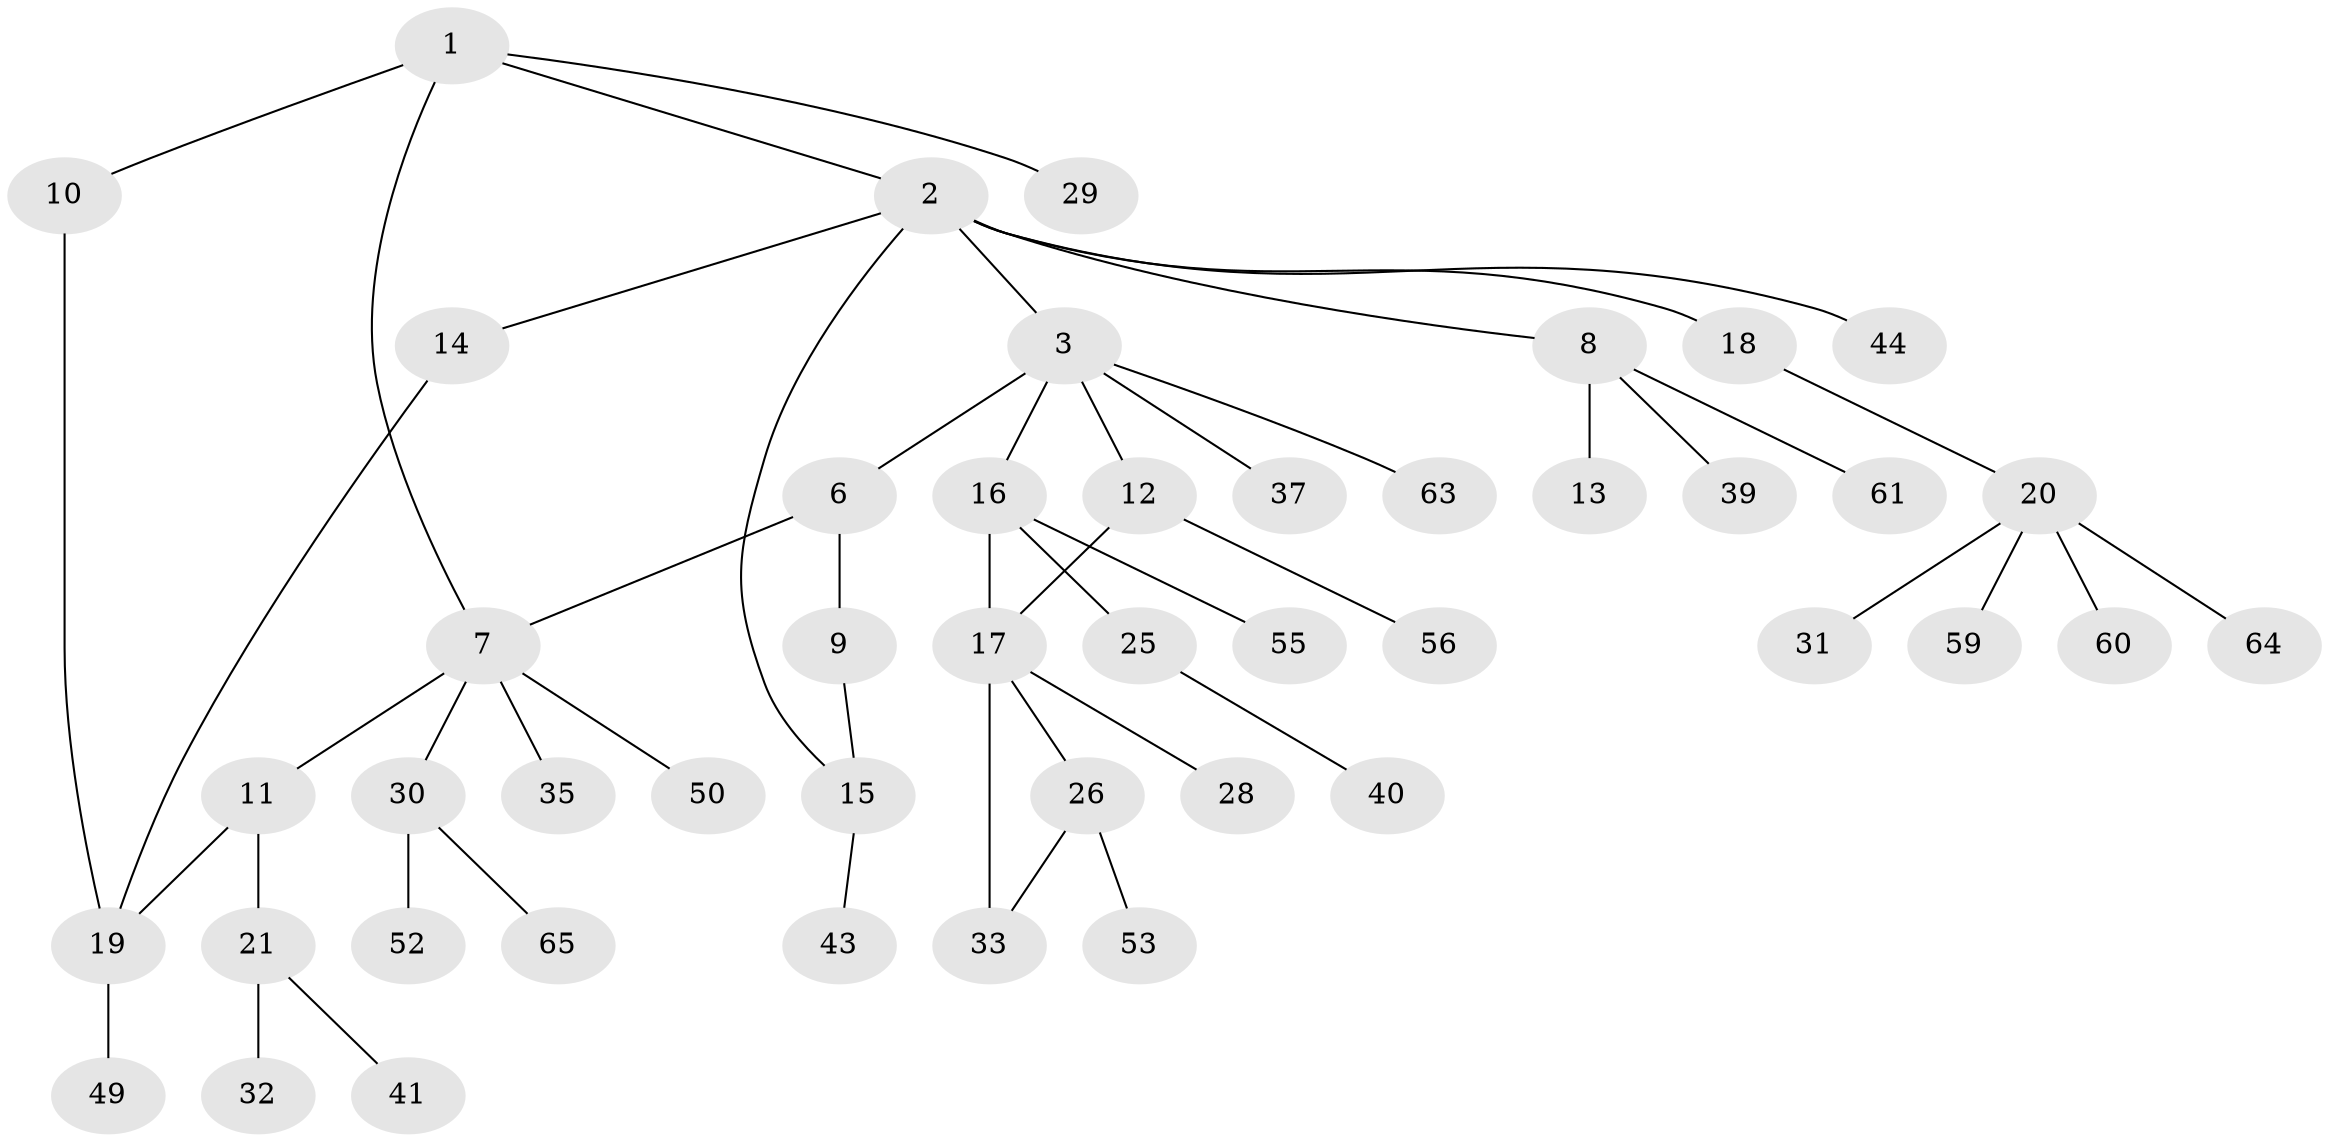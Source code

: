 // original degree distribution, {4: 0.06060606060606061, 6: 0.030303030303030304, 3: 0.16666666666666666, 5: 0.06060606060606061, 2: 0.24242424242424243, 1: 0.4393939393939394}
// Generated by graph-tools (version 1.1) at 2025/41/03/06/25 10:41:29]
// undirected, 46 vertices, 51 edges
graph export_dot {
graph [start="1"]
  node [color=gray90,style=filled];
  1 [super="+62"];
  2 [super="+5"];
  3 [super="+4"];
  6 [super="+45"];
  7 [super="+47"];
  8 [super="+54"];
  9;
  10;
  11;
  12 [super="+34"];
  13 [super="+48"];
  14 [super="+42"];
  15 [super="+23"];
  16 [super="+27"];
  17 [super="+22"];
  18;
  19 [super="+24"];
  20 [super="+51"];
  21 [super="+66"];
  25;
  26 [super="+36"];
  28;
  29;
  30 [super="+46"];
  31;
  32;
  33 [super="+38"];
  35;
  37;
  39;
  40 [super="+57"];
  41;
  43;
  44;
  49;
  50;
  52;
  53;
  55 [super="+58"];
  56;
  59;
  60;
  61;
  63;
  64;
  65;
  1 -- 2;
  1 -- 10;
  1 -- 29;
  1 -- 7;
  2 -- 3;
  2 -- 8;
  2 -- 18;
  2 -- 44;
  2 -- 14;
  2 -- 15;
  3 -- 63;
  3 -- 16;
  3 -- 37;
  3 -- 6;
  3 -- 12;
  6 -- 7;
  6 -- 9;
  7 -- 11;
  7 -- 30;
  7 -- 35;
  7 -- 50;
  8 -- 13;
  8 -- 39;
  8 -- 61;
  9 -- 15;
  10 -- 19;
  11 -- 21;
  11 -- 19;
  12 -- 17;
  12 -- 56;
  14 -- 19;
  15 -- 43;
  16 -- 17;
  16 -- 25;
  16 -- 55;
  17 -- 26;
  17 -- 28;
  17 -- 33;
  18 -- 20;
  19 -- 49;
  20 -- 31;
  20 -- 59;
  20 -- 64;
  20 -- 60;
  21 -- 32;
  21 -- 41;
  25 -- 40;
  26 -- 33;
  26 -- 53;
  30 -- 65;
  30 -- 52;
}
